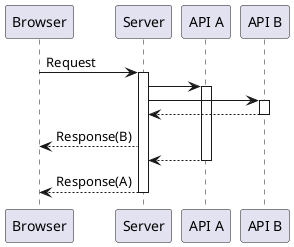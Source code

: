 @startuml
Browser -> Server: Request
activate Server

Server -> "API A":
activate "API A"

Server -> "API B":
activate "API B"

Server <-- "API B":
deactivate "API B"
Browser <-- Server: Response(B)

Server <-- "API A":
deactivate "API A"


Browser <-- Server: Response(A)
deactivate Server
@enduml